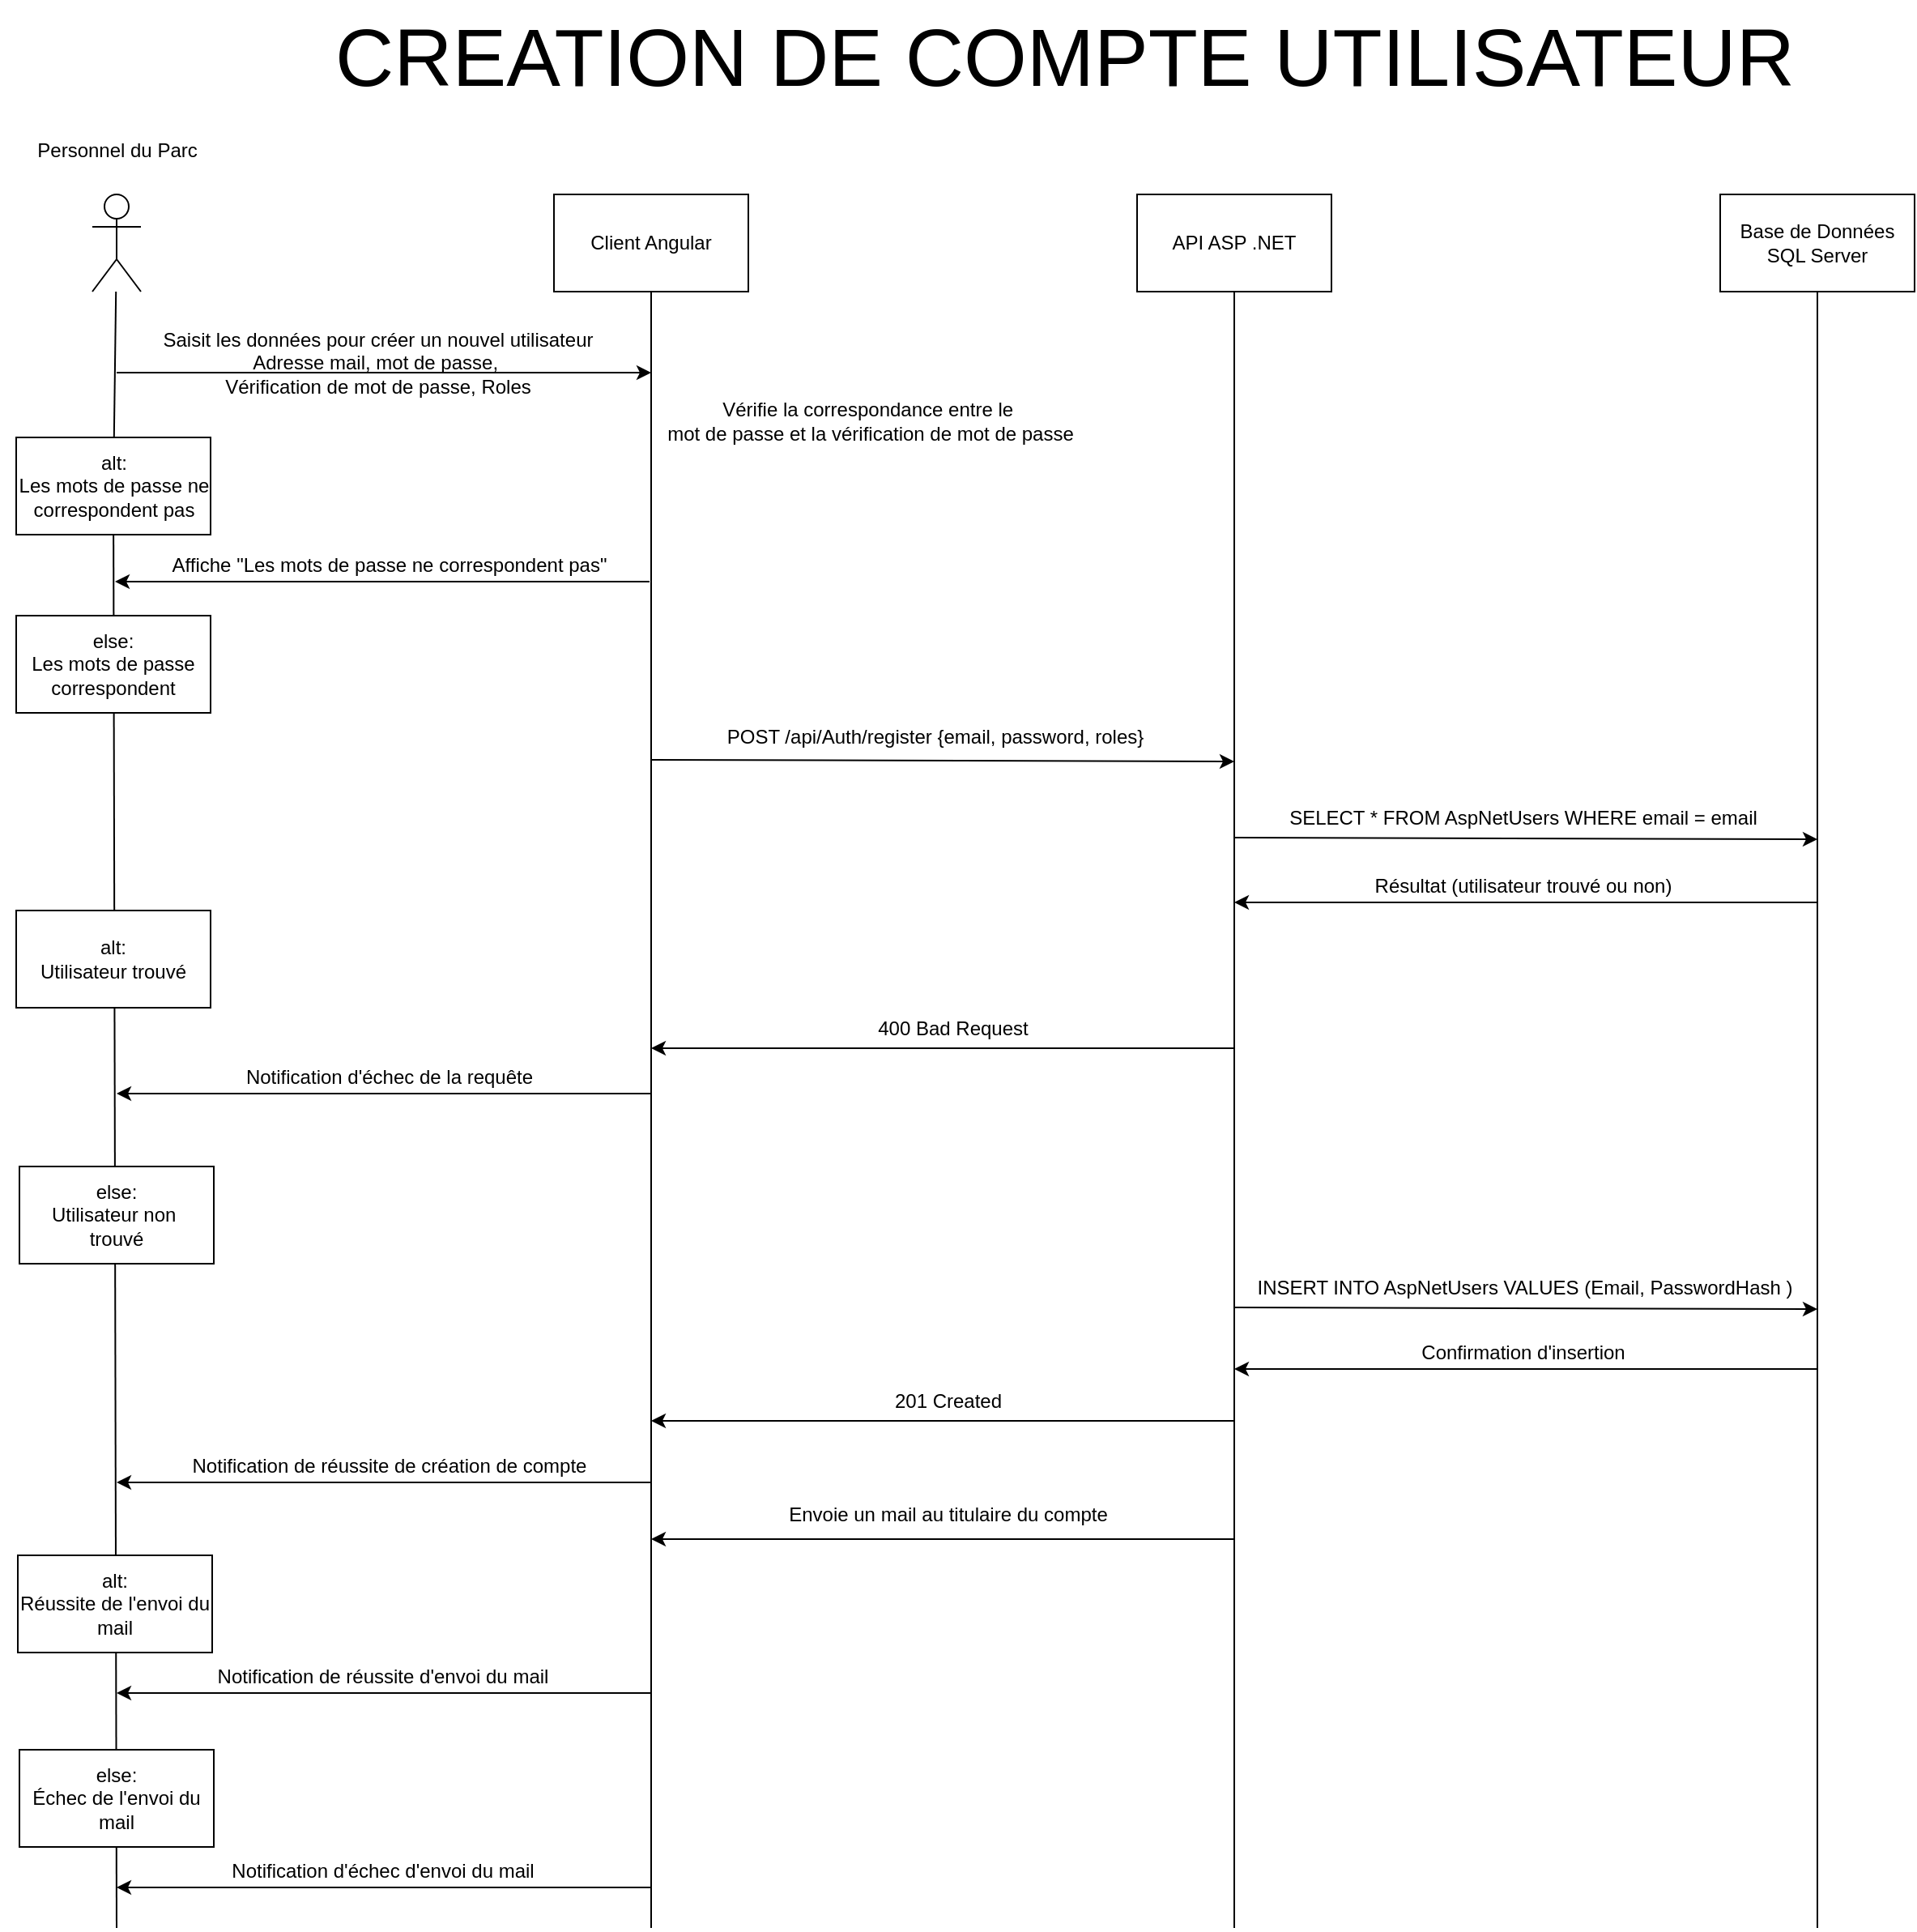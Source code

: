<mxfile version="24.8.6">
  <diagram name="Page-1" id="upsdArOH7GlKlk4BVJuf">
    <mxGraphModel dx="1975" dy="1333" grid="1" gridSize="10" guides="1" tooltips="1" connect="1" arrows="1" fold="1" page="1" pageScale="1" pageWidth="2000" pageHeight="2000" math="0" shadow="0">
      <root>
        <mxCell id="0" />
        <mxCell id="1" parent="0" />
        <mxCell id="dStNwPK4B-hobUE02895-1" value="" style="shape=umlActor;verticalLabelPosition=bottom;verticalAlign=top;html=1;outlineConnect=0;" parent="1" vertex="1">
          <mxGeometry x="115" y="170" width="30" height="60" as="geometry" />
        </mxCell>
        <mxCell id="dStNwPK4B-hobUE02895-2" value="" style="endArrow=none;html=1;rounded=0;" parent="1" target="dStNwPK4B-hobUE02895-1" edge="1" source="dStNwPK4B-hobUE02895-22">
          <mxGeometry width="50" height="50" relative="1" as="geometry">
            <mxPoint x="130" y="800" as="sourcePoint" />
            <mxPoint x="125" y="270" as="targetPoint" />
          </mxGeometry>
        </mxCell>
        <mxCell id="dStNwPK4B-hobUE02895-3" value="&lt;font style=&quot;font-size: 50px;&quot;&gt;CREATION DE COMPTE UTILISATEUR&lt;/font&gt;" style="text;html=1;align=center;verticalAlign=middle;resizable=0;points=[];autosize=1;strokeColor=none;fillColor=none;" parent="1" vertex="1">
          <mxGeometry x="255" y="50" width="920" height="70" as="geometry" />
        </mxCell>
        <mxCell id="dStNwPK4B-hobUE02895-4" value="Client Angular" style="rounded=0;whiteSpace=wrap;html=1;" parent="1" vertex="1">
          <mxGeometry x="400" y="170" width="120" height="60" as="geometry" />
        </mxCell>
        <mxCell id="dStNwPK4B-hobUE02895-5" value="API ASP .NET" style="rounded=0;whiteSpace=wrap;html=1;" parent="1" vertex="1">
          <mxGeometry x="760" y="170" width="120" height="60" as="geometry" />
        </mxCell>
        <mxCell id="dStNwPK4B-hobUE02895-6" value="Base de Données SQL Server" style="rounded=0;whiteSpace=wrap;html=1;" parent="1" vertex="1">
          <mxGeometry x="1120" y="170" width="120" height="60" as="geometry" />
        </mxCell>
        <mxCell id="dStNwPK4B-hobUE02895-7" value="" style="endArrow=none;html=1;rounded=0;entryX=0.5;entryY=1;entryDx=0;entryDy=0;" parent="1" target="dStNwPK4B-hobUE02895-4" edge="1">
          <mxGeometry width="50" height="50" relative="1" as="geometry">
            <mxPoint x="460" y="1240" as="sourcePoint" />
            <mxPoint x="459.41" y="290" as="targetPoint" />
          </mxGeometry>
        </mxCell>
        <mxCell id="dStNwPK4B-hobUE02895-8" value="" style="endArrow=none;html=1;rounded=0;entryX=0.5;entryY=1;entryDx=0;entryDy=0;" parent="1" target="dStNwPK4B-hobUE02895-5" edge="1">
          <mxGeometry width="50" height="50" relative="1" as="geometry">
            <mxPoint x="820" y="1240" as="sourcePoint" />
            <mxPoint x="819.41" y="310" as="targetPoint" />
          </mxGeometry>
        </mxCell>
        <mxCell id="dStNwPK4B-hobUE02895-9" value="" style="endArrow=none;html=1;rounded=0;entryX=0.5;entryY=1;entryDx=0;entryDy=0;" parent="1" target="dStNwPK4B-hobUE02895-6" edge="1">
          <mxGeometry width="50" height="50" relative="1" as="geometry">
            <mxPoint x="1180" y="1240" as="sourcePoint" />
            <mxPoint x="1179.41" y="300" as="targetPoint" />
          </mxGeometry>
        </mxCell>
        <mxCell id="dStNwPK4B-hobUE02895-11" value="" style="endArrow=classic;html=1;rounded=0;" parent="1" edge="1">
          <mxGeometry width="50" height="50" relative="1" as="geometry">
            <mxPoint x="130" y="280" as="sourcePoint" />
            <mxPoint x="460" y="280" as="targetPoint" />
          </mxGeometry>
        </mxCell>
        <mxCell id="dStNwPK4B-hobUE02895-12" value="Saisit les données pour créer un nouvel utilisateur&lt;div&gt;Adresse mail, mot de passe,&amp;nbsp;&lt;/div&gt;&lt;div&gt;Vérification de mot de passe, Roles&lt;/div&gt;" style="text;html=1;align=center;verticalAlign=middle;resizable=0;points=[];autosize=1;strokeColor=none;fillColor=none;" parent="1" vertex="1">
          <mxGeometry x="146" y="244" width="290" height="60" as="geometry" />
        </mxCell>
        <mxCell id="dStNwPK4B-hobUE02895-13" value="" style="endArrow=classic;html=1;rounded=0;" parent="1" edge="1">
          <mxGeometry width="50" height="50" relative="1" as="geometry">
            <mxPoint x="460" y="519" as="sourcePoint" />
            <mxPoint x="820" y="520" as="targetPoint" />
          </mxGeometry>
        </mxCell>
        <mxCell id="dStNwPK4B-hobUE02895-14" value="POST /api/Auth/register {email, password, roles}" style="text;html=1;align=center;verticalAlign=middle;resizable=0;points=[];autosize=1;strokeColor=none;fillColor=none;" parent="1" vertex="1">
          <mxGeometry x="495" y="490" width="280" height="30" as="geometry" />
        </mxCell>
        <mxCell id="dStNwPK4B-hobUE02895-15" value="" style="endArrow=classic;html=1;rounded=0;" parent="1" edge="1">
          <mxGeometry width="50" height="50" relative="1" as="geometry">
            <mxPoint x="820" y="567" as="sourcePoint" />
            <mxPoint x="1180" y="568" as="targetPoint" />
          </mxGeometry>
        </mxCell>
        <mxCell id="dStNwPK4B-hobUE02895-16" value="SELECT * FROM AspNetUsers WHERE email = email" style="text;html=1;align=center;verticalAlign=middle;resizable=0;points=[];autosize=1;strokeColor=none;fillColor=none;" parent="1" vertex="1">
          <mxGeometry x="843" y="540" width="310" height="30" as="geometry" />
        </mxCell>
        <mxCell id="dStNwPK4B-hobUE02895-17" value="" style="endArrow=classic;html=1;rounded=0;" parent="1" edge="1">
          <mxGeometry width="50" height="50" relative="1" as="geometry">
            <mxPoint x="1180" y="607" as="sourcePoint" />
            <mxPoint x="820" y="607" as="targetPoint" />
          </mxGeometry>
        </mxCell>
        <mxCell id="dStNwPK4B-hobUE02895-18" value="Résultat (utilisateur trouvé ou non)" style="text;html=1;align=center;verticalAlign=middle;resizable=0;points=[];autosize=1;strokeColor=none;fillColor=none;" parent="1" vertex="1">
          <mxGeometry x="893" y="582" width="210" height="30" as="geometry" />
        </mxCell>
        <mxCell id="dStNwPK4B-hobUE02895-19" value="" style="endArrow=classic;html=1;rounded=0;" parent="1" edge="1">
          <mxGeometry width="50" height="50" relative="1" as="geometry">
            <mxPoint x="820" y="1000" as="sourcePoint" />
            <mxPoint x="460" y="1000" as="targetPoint" />
          </mxGeometry>
        </mxCell>
        <mxCell id="dStNwPK4B-hobUE02895-20" value="Envoie un mail au titulaire du compte" style="text;html=1;align=center;verticalAlign=middle;resizable=0;points=[];autosize=1;strokeColor=none;fillColor=none;" parent="1" vertex="1">
          <mxGeometry x="533" y="970" width="220" height="30" as="geometry" />
        </mxCell>
        <mxCell id="dStNwPK4B-hobUE02895-21" value="" style="rounded=0;whiteSpace=wrap;html=1;" parent="1" vertex="1">
          <mxGeometry x="68" y="320" width="120" height="60" as="geometry" />
        </mxCell>
        <mxCell id="dStNwPK4B-hobUE02895-23" value="" style="endArrow=classic;html=1;rounded=0;" parent="1" edge="1">
          <mxGeometry width="50" height="50" relative="1" as="geometry">
            <mxPoint x="820" y="927" as="sourcePoint" />
            <mxPoint x="460" y="927" as="targetPoint" />
          </mxGeometry>
        </mxCell>
        <mxCell id="dStNwPK4B-hobUE02895-24" value="201 Created" style="text;html=1;align=center;verticalAlign=middle;resizable=0;points=[];autosize=1;strokeColor=none;fillColor=none;" parent="1" vertex="1">
          <mxGeometry x="598" y="900" width="90" height="30" as="geometry" />
        </mxCell>
        <mxCell id="dStNwPK4B-hobUE02895-32" value="" style="endArrow=classic;html=1;rounded=0;" parent="1" edge="1">
          <mxGeometry width="50" height="50" relative="1" as="geometry">
            <mxPoint x="820" y="697" as="sourcePoint" />
            <mxPoint x="460" y="697" as="targetPoint" />
          </mxGeometry>
        </mxCell>
        <mxCell id="dStNwPK4B-hobUE02895-33" value="400 Bad Request" style="text;html=1;align=center;verticalAlign=middle;resizable=0;points=[];autosize=1;strokeColor=none;fillColor=none;" parent="1" vertex="1">
          <mxGeometry x="586" y="670" width="120" height="30" as="geometry" />
        </mxCell>
        <mxCell id="dStNwPK4B-hobUE02895-34" value="" style="endArrow=classic;html=1;rounded=0;" parent="1" edge="1">
          <mxGeometry width="50" height="50" relative="1" as="geometry">
            <mxPoint x="460" y="725" as="sourcePoint" />
            <mxPoint x="130" y="725" as="targetPoint" />
          </mxGeometry>
        </mxCell>
        <mxCell id="dStNwPK4B-hobUE02895-35" value="Notification d&#39;échec de la requête" style="text;html=1;align=center;verticalAlign=middle;resizable=0;points=[];autosize=1;strokeColor=none;fillColor=none;" parent="1" vertex="1">
          <mxGeometry x="198" y="700" width="200" height="30" as="geometry" />
        </mxCell>
        <mxCell id="dStNwPK4B-hobUE02895-36" value="Personnel du Parc" style="text;html=1;align=center;verticalAlign=middle;resizable=0;points=[];autosize=1;strokeColor=none;fillColor=none;" parent="1" vertex="1">
          <mxGeometry x="70" y="128" width="120" height="30" as="geometry" />
        </mxCell>
        <mxCell id="fMyY3R4pbH_ZR-BATuJ2-1" value="Vérifie la correspondance entre le&amp;nbsp;&lt;div&gt;mot de passe&amp;nbsp;&lt;span style=&quot;background-color: initial;&quot;&gt;et la vérification de mot de passe&lt;/span&gt;&lt;/div&gt;" style="text;html=1;align=center;verticalAlign=middle;resizable=0;points=[];autosize=1;strokeColor=none;fillColor=none;" vertex="1" parent="1">
          <mxGeometry x="460" y="290" width="270" height="40" as="geometry" />
        </mxCell>
        <mxCell id="fMyY3R4pbH_ZR-BATuJ2-2" value="" style="endArrow=none;html=1;rounded=0;" edge="1" parent="1" target="dStNwPK4B-hobUE02895-22">
          <mxGeometry width="50" height="50" relative="1" as="geometry">
            <mxPoint x="130" y="1240" as="sourcePoint" />
            <mxPoint x="130" y="230" as="targetPoint" />
          </mxGeometry>
        </mxCell>
        <mxCell id="dStNwPK4B-hobUE02895-22" value="alt:&lt;div&gt;Les mots de passe ne&lt;/div&gt;&lt;div&gt;correspondent pas&lt;/div&gt;" style="text;html=1;align=center;verticalAlign=middle;resizable=0;points=[];autosize=1;strokeColor=none;fillColor=none;" parent="1" vertex="1">
          <mxGeometry x="58" y="320" width="140" height="60" as="geometry" />
        </mxCell>
        <mxCell id="fMyY3R4pbH_ZR-BATuJ2-3" value="" style="endArrow=classic;html=1;rounded=0;" edge="1" parent="1">
          <mxGeometry width="50" height="50" relative="1" as="geometry">
            <mxPoint x="459" y="409" as="sourcePoint" />
            <mxPoint x="129" y="409" as="targetPoint" />
          </mxGeometry>
        </mxCell>
        <mxCell id="fMyY3R4pbH_ZR-BATuJ2-4" value="Affiche &quot;Les mots de passe ne correspondent pas&quot;" style="text;html=1;align=center;verticalAlign=middle;resizable=0;points=[];autosize=1;strokeColor=none;fillColor=none;" vertex="1" parent="1">
          <mxGeometry x="153" y="384" width="290" height="30" as="geometry" />
        </mxCell>
        <mxCell id="dStNwPK4B-hobUE02895-31" value="else:&lt;div&gt;Les mots de passe correspondent&lt;br&gt;&lt;/div&gt;" style="rounded=0;whiteSpace=wrap;html=1;" parent="1" vertex="1">
          <mxGeometry x="68" y="430" width="120" height="60" as="geometry" />
        </mxCell>
        <mxCell id="fMyY3R4pbH_ZR-BATuJ2-5" value="&lt;div&gt;alt:&lt;/div&gt;&lt;div&gt;Utilisateur trouvé&lt;/div&gt;" style="rounded=0;whiteSpace=wrap;html=1;" vertex="1" parent="1">
          <mxGeometry x="68" y="612" width="120" height="60" as="geometry" />
        </mxCell>
        <mxCell id="fMyY3R4pbH_ZR-BATuJ2-6" value="else:&lt;div&gt;Utilisateur non&amp;nbsp;&lt;/div&gt;&lt;div&gt;trouvé&lt;/div&gt;" style="rounded=0;whiteSpace=wrap;html=1;" vertex="1" parent="1">
          <mxGeometry x="70" y="770" width="120" height="60" as="geometry" />
        </mxCell>
        <mxCell id="fMyY3R4pbH_ZR-BATuJ2-7" value="" style="endArrow=classic;html=1;rounded=0;" edge="1" parent="1">
          <mxGeometry width="50" height="50" relative="1" as="geometry">
            <mxPoint x="820" y="857" as="sourcePoint" />
            <mxPoint x="1180" y="858" as="targetPoint" />
          </mxGeometry>
        </mxCell>
        <mxCell id="fMyY3R4pbH_ZR-BATuJ2-8" value="INSERT INTO AspNetUsers VALUES (Email, PasswordHash )" style="text;html=1;align=center;verticalAlign=middle;resizable=0;points=[];autosize=1;strokeColor=none;fillColor=none;" vertex="1" parent="1">
          <mxGeometry x="824" y="830" width="350" height="30" as="geometry" />
        </mxCell>
        <mxCell id="fMyY3R4pbH_ZR-BATuJ2-9" value="" style="endArrow=classic;html=1;rounded=0;" edge="1" parent="1">
          <mxGeometry width="50" height="50" relative="1" as="geometry">
            <mxPoint x="1180" y="895" as="sourcePoint" />
            <mxPoint x="820" y="895" as="targetPoint" />
          </mxGeometry>
        </mxCell>
        <mxCell id="fMyY3R4pbH_ZR-BATuJ2-10" value="Confirmation d&#39;insertion" style="text;html=1;align=center;verticalAlign=middle;resizable=0;points=[];autosize=1;strokeColor=none;fillColor=none;" vertex="1" parent="1">
          <mxGeometry x="923" y="870" width="150" height="30" as="geometry" />
        </mxCell>
        <mxCell id="fMyY3R4pbH_ZR-BATuJ2-11" value="" style="endArrow=classic;html=1;rounded=0;" edge="1" parent="1">
          <mxGeometry width="50" height="50" relative="1" as="geometry">
            <mxPoint x="460" y="1095" as="sourcePoint" />
            <mxPoint x="130" y="1095" as="targetPoint" />
          </mxGeometry>
        </mxCell>
        <mxCell id="fMyY3R4pbH_ZR-BATuJ2-12" value="Notification de réussite d&#39;envoi du mail" style="text;html=1;align=center;verticalAlign=middle;resizable=0;points=[];autosize=1;strokeColor=none;fillColor=none;" vertex="1" parent="1">
          <mxGeometry x="179" y="1070" width="230" height="30" as="geometry" />
        </mxCell>
        <mxCell id="fMyY3R4pbH_ZR-BATuJ2-13" value="" style="endArrow=classic;html=1;rounded=0;" edge="1" parent="1">
          <mxGeometry width="50" height="50" relative="1" as="geometry">
            <mxPoint x="460" y="965" as="sourcePoint" />
            <mxPoint x="130" y="965" as="targetPoint" />
          </mxGeometry>
        </mxCell>
        <mxCell id="fMyY3R4pbH_ZR-BATuJ2-14" value="Notification de réussite de création de compte" style="text;html=1;align=center;verticalAlign=middle;resizable=0;points=[];autosize=1;strokeColor=none;fillColor=none;" vertex="1" parent="1">
          <mxGeometry x="163" y="940" width="270" height="30" as="geometry" />
        </mxCell>
        <mxCell id="fMyY3R4pbH_ZR-BATuJ2-16" value="&lt;div&gt;alt:&lt;/div&gt;&lt;div&gt;Réussite de l&#39;envoi du mail&lt;/div&gt;" style="rounded=0;whiteSpace=wrap;html=1;" vertex="1" parent="1">
          <mxGeometry x="69" y="1010" width="120" height="60" as="geometry" />
        </mxCell>
        <mxCell id="fMyY3R4pbH_ZR-BATuJ2-17" value="else:&lt;div&gt;Échec de l&#39;envoi du mail&lt;/div&gt;" style="rounded=0;whiteSpace=wrap;html=1;" vertex="1" parent="1">
          <mxGeometry x="70" y="1130" width="120" height="60" as="geometry" />
        </mxCell>
        <mxCell id="fMyY3R4pbH_ZR-BATuJ2-19" value="" style="endArrow=classic;html=1;rounded=0;" edge="1" parent="1">
          <mxGeometry width="50" height="50" relative="1" as="geometry">
            <mxPoint x="460" y="1215" as="sourcePoint" />
            <mxPoint x="130" y="1215" as="targetPoint" />
          </mxGeometry>
        </mxCell>
        <mxCell id="fMyY3R4pbH_ZR-BATuJ2-20" value="Notification d&#39;échec d&#39;envoi du mail" style="text;html=1;align=center;verticalAlign=middle;resizable=0;points=[];autosize=1;strokeColor=none;fillColor=none;" vertex="1" parent="1">
          <mxGeometry x="189" y="1190" width="210" height="30" as="geometry" />
        </mxCell>
      </root>
    </mxGraphModel>
  </diagram>
</mxfile>
